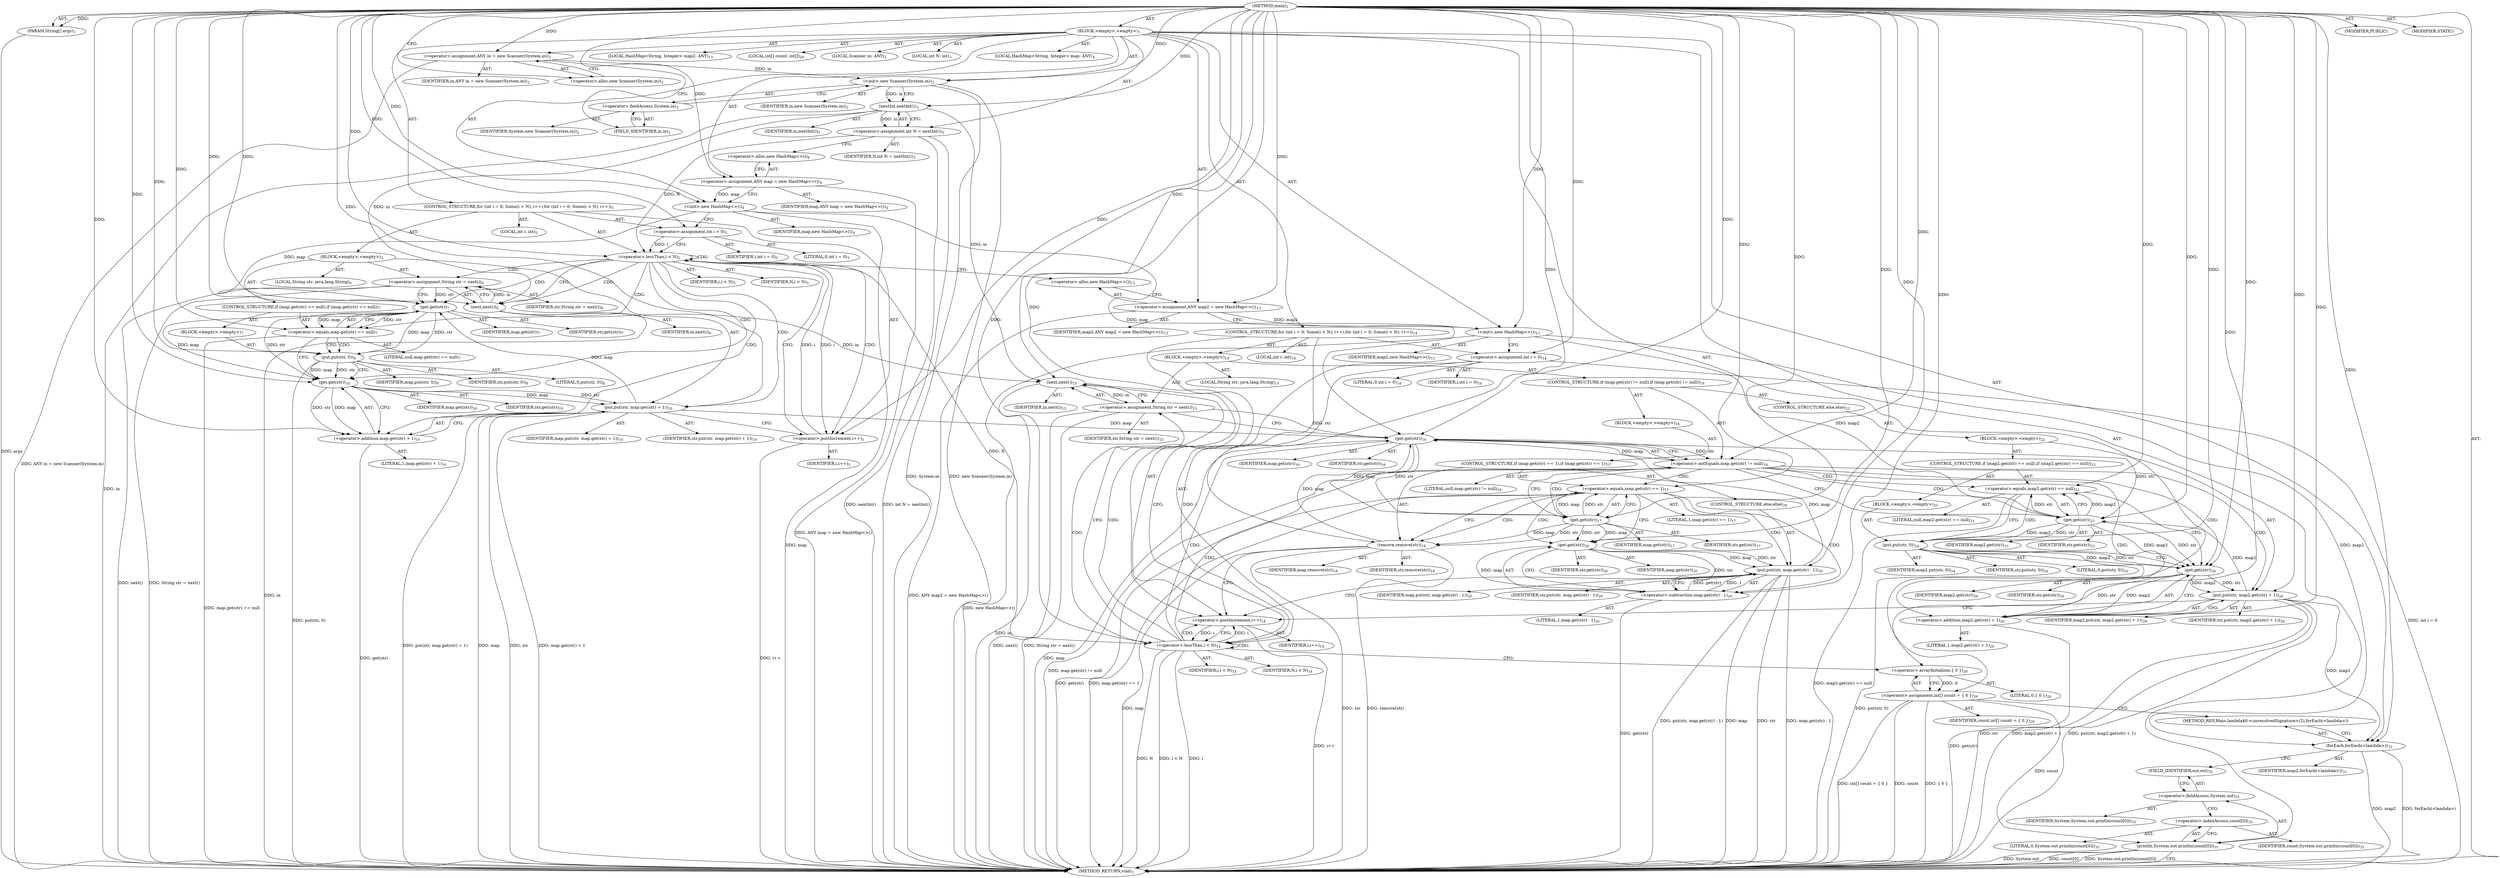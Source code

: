 digraph "main" {  
"35" [label = <(METHOD,main)<SUB>1</SUB>> ]
"20" [label = <(PARAM,String[] args)<SUB>1</SUB>> ]
"36" [label = <(BLOCK,&lt;empty&gt;,&lt;empty&gt;)<SUB>1</SUB>> ]
"4" [label = <(LOCAL,Scanner in: ANY)<SUB>2</SUB>> ]
"37" [label = <(&lt;operator&gt;.assignment,ANY in = new Scanner(System.in))<SUB>2</SUB>> ]
"38" [label = <(IDENTIFIER,in,ANY in = new Scanner(System.in))<SUB>2</SUB>> ]
"39" [label = <(&lt;operator&gt;.alloc,new Scanner(System.in))<SUB>2</SUB>> ]
"40" [label = <(&lt;init&gt;,new Scanner(System.in))<SUB>2</SUB>> ]
"3" [label = <(IDENTIFIER,in,new Scanner(System.in))<SUB>2</SUB>> ]
"41" [label = <(&lt;operator&gt;.fieldAccess,System.in)<SUB>2</SUB>> ]
"42" [label = <(IDENTIFIER,System,new Scanner(System.in))<SUB>2</SUB>> ]
"43" [label = <(FIELD_IDENTIFIER,in,in)<SUB>2</SUB>> ]
"18" [label = <(LOCAL,int N: int)<SUB>3</SUB>> ]
"44" [label = <(&lt;operator&gt;.assignment,int N = nextInt())<SUB>3</SUB>> ]
"45" [label = <(IDENTIFIER,N,int N = nextInt())<SUB>3</SUB>> ]
"46" [label = <(nextInt,nextInt())<SUB>3</SUB>> ]
"47" [label = <(IDENTIFIER,in,nextInt())<SUB>3</SUB>> ]
"6" [label = <(LOCAL,HashMap&lt;String, Integer&gt; map: ANY)<SUB>4</SUB>> ]
"48" [label = <(&lt;operator&gt;.assignment,ANY map = new HashMap&lt;&gt;())<SUB>4</SUB>> ]
"49" [label = <(IDENTIFIER,map,ANY map = new HashMap&lt;&gt;())<SUB>4</SUB>> ]
"50" [label = <(&lt;operator&gt;.alloc,new HashMap&lt;&gt;())<SUB>4</SUB>> ]
"51" [label = <(&lt;init&gt;,new HashMap&lt;&gt;())<SUB>4</SUB>> ]
"5" [label = <(IDENTIFIER,map,new HashMap&lt;&gt;())<SUB>4</SUB>> ]
"52" [label = <(CONTROL_STRUCTURE,for (int i = 0; Some(i &lt; N); i++),for (int i = 0; Some(i &lt; N); i++))<SUB>5</SUB>> ]
"53" [label = <(LOCAL,int i: int)<SUB>5</SUB>> ]
"54" [label = <(&lt;operator&gt;.assignment,int i = 0)<SUB>5</SUB>> ]
"55" [label = <(IDENTIFIER,i,int i = 0)<SUB>5</SUB>> ]
"56" [label = <(LITERAL,0,int i = 0)<SUB>5</SUB>> ]
"57" [label = <(&lt;operator&gt;.lessThan,i &lt; N)<SUB>5</SUB>> ]
"58" [label = <(IDENTIFIER,i,i &lt; N)<SUB>5</SUB>> ]
"59" [label = <(IDENTIFIER,N,i &lt; N)<SUB>5</SUB>> ]
"60" [label = <(&lt;operator&gt;.postIncrement,i++)<SUB>5</SUB>> ]
"61" [label = <(IDENTIFIER,i,i++)<SUB>5</SUB>> ]
"62" [label = <(BLOCK,&lt;empty&gt;,&lt;empty&gt;)<SUB>5</SUB>> ]
"63" [label = <(LOCAL,String str: java.lang.String)<SUB>6</SUB>> ]
"64" [label = <(&lt;operator&gt;.assignment,String str = next())<SUB>6</SUB>> ]
"65" [label = <(IDENTIFIER,str,String str = next())<SUB>6</SUB>> ]
"66" [label = <(next,next())<SUB>6</SUB>> ]
"67" [label = <(IDENTIFIER,in,next())<SUB>6</SUB>> ]
"68" [label = <(CONTROL_STRUCTURE,if (map.get(str) == null),if (map.get(str) == null))<SUB>7</SUB>> ]
"69" [label = <(&lt;operator&gt;.equals,map.get(str) == null)<SUB>7</SUB>> ]
"70" [label = <(get,get(str))<SUB>7</SUB>> ]
"71" [label = <(IDENTIFIER,map,get(str))<SUB>7</SUB>> ]
"72" [label = <(IDENTIFIER,str,get(str))<SUB>7</SUB>> ]
"73" [label = <(LITERAL,null,map.get(str) == null)<SUB>7</SUB>> ]
"74" [label = <(BLOCK,&lt;empty&gt;,&lt;empty&gt;)<SUB>7</SUB>> ]
"75" [label = <(put,put(str, 0))<SUB>8</SUB>> ]
"76" [label = <(IDENTIFIER,map,put(str, 0))<SUB>8</SUB>> ]
"77" [label = <(IDENTIFIER,str,put(str, 0))<SUB>8</SUB>> ]
"78" [label = <(LITERAL,0,put(str, 0))<SUB>8</SUB>> ]
"79" [label = <(put,put(str, map.get(str) + 1))<SUB>10</SUB>> ]
"80" [label = <(IDENTIFIER,map,put(str, map.get(str) + 1))<SUB>10</SUB>> ]
"81" [label = <(IDENTIFIER,str,put(str, map.get(str) + 1))<SUB>10</SUB>> ]
"82" [label = <(&lt;operator&gt;.addition,map.get(str) + 1)<SUB>10</SUB>> ]
"83" [label = <(get,get(str))<SUB>10</SUB>> ]
"84" [label = <(IDENTIFIER,map,get(str))<SUB>10</SUB>> ]
"85" [label = <(IDENTIFIER,str,get(str))<SUB>10</SUB>> ]
"86" [label = <(LITERAL,1,map.get(str) + 1)<SUB>10</SUB>> ]
"8" [label = <(LOCAL,HashMap&lt;String, Integer&gt; map2: ANY)<SUB>13</SUB>> ]
"87" [label = <(&lt;operator&gt;.assignment,ANY map2 = new HashMap&lt;&gt;())<SUB>13</SUB>> ]
"88" [label = <(IDENTIFIER,map2,ANY map2 = new HashMap&lt;&gt;())<SUB>13</SUB>> ]
"89" [label = <(&lt;operator&gt;.alloc,new HashMap&lt;&gt;())<SUB>13</SUB>> ]
"90" [label = <(&lt;init&gt;,new HashMap&lt;&gt;())<SUB>13</SUB>> ]
"7" [label = <(IDENTIFIER,map2,new HashMap&lt;&gt;())<SUB>13</SUB>> ]
"91" [label = <(CONTROL_STRUCTURE,for (int i = 0; Some(i &lt; N); i++),for (int i = 0; Some(i &lt; N); i++))<SUB>14</SUB>> ]
"10" [label = <(LOCAL,int i: int)<SUB>14</SUB>> ]
"92" [label = <(&lt;operator&gt;.assignment,int i = 0)<SUB>14</SUB>> ]
"93" [label = <(IDENTIFIER,i,int i = 0)<SUB>14</SUB>> ]
"94" [label = <(LITERAL,0,int i = 0)<SUB>14</SUB>> ]
"95" [label = <(&lt;operator&gt;.lessThan,i &lt; N)<SUB>14</SUB>> ]
"96" [label = <(IDENTIFIER,i,i &lt; N)<SUB>14</SUB>> ]
"97" [label = <(IDENTIFIER,N,i &lt; N)<SUB>14</SUB>> ]
"98" [label = <(&lt;operator&gt;.postIncrement,i++)<SUB>14</SUB>> ]
"99" [label = <(IDENTIFIER,i,i++)<SUB>14</SUB>> ]
"100" [label = <(BLOCK,&lt;empty&gt;,&lt;empty&gt;)<SUB>14</SUB>> ]
"101" [label = <(LOCAL,String str: java.lang.String)<SUB>15</SUB>> ]
"102" [label = <(&lt;operator&gt;.assignment,String str = next())<SUB>15</SUB>> ]
"103" [label = <(IDENTIFIER,str,String str = next())<SUB>15</SUB>> ]
"104" [label = <(next,next())<SUB>15</SUB>> ]
"105" [label = <(IDENTIFIER,in,next())<SUB>15</SUB>> ]
"106" [label = <(CONTROL_STRUCTURE,if (map.get(str) != null),if (map.get(str) != null))<SUB>16</SUB>> ]
"107" [label = <(&lt;operator&gt;.notEquals,map.get(str) != null)<SUB>16</SUB>> ]
"108" [label = <(get,get(str))<SUB>16</SUB>> ]
"109" [label = <(IDENTIFIER,map,get(str))<SUB>16</SUB>> ]
"110" [label = <(IDENTIFIER,str,get(str))<SUB>16</SUB>> ]
"111" [label = <(LITERAL,null,map.get(str) != null)<SUB>16</SUB>> ]
"112" [label = <(BLOCK,&lt;empty&gt;,&lt;empty&gt;)<SUB>16</SUB>> ]
"113" [label = <(CONTROL_STRUCTURE,if (map.get(str) == 1),if (map.get(str) == 1))<SUB>17</SUB>> ]
"114" [label = <(&lt;operator&gt;.equals,map.get(str) == 1)<SUB>17</SUB>> ]
"115" [label = <(get,get(str))<SUB>17</SUB>> ]
"116" [label = <(IDENTIFIER,map,get(str))<SUB>17</SUB>> ]
"117" [label = <(IDENTIFIER,str,get(str))<SUB>17</SUB>> ]
"118" [label = <(LITERAL,1,map.get(str) == 1)<SUB>17</SUB>> ]
"119" [label = <(remove,remove(str))<SUB>18</SUB>> ]
"120" [label = <(IDENTIFIER,map,remove(str))<SUB>18</SUB>> ]
"121" [label = <(IDENTIFIER,str,remove(str))<SUB>18</SUB>> ]
"122" [label = <(CONTROL_STRUCTURE,else,else)<SUB>20</SUB>> ]
"123" [label = <(put,put(str, map.get(str) - 1))<SUB>20</SUB>> ]
"124" [label = <(IDENTIFIER,map,put(str, map.get(str) - 1))<SUB>20</SUB>> ]
"125" [label = <(IDENTIFIER,str,put(str, map.get(str) - 1))<SUB>20</SUB>> ]
"126" [label = <(&lt;operator&gt;.subtraction,map.get(str) - 1)<SUB>20</SUB>> ]
"127" [label = <(get,get(str))<SUB>20</SUB>> ]
"128" [label = <(IDENTIFIER,map,get(str))<SUB>20</SUB>> ]
"129" [label = <(IDENTIFIER,str,get(str))<SUB>20</SUB>> ]
"130" [label = <(LITERAL,1,map.get(str) - 1)<SUB>20</SUB>> ]
"131" [label = <(CONTROL_STRUCTURE,else,else)<SUB>22</SUB>> ]
"132" [label = <(BLOCK,&lt;empty&gt;,&lt;empty&gt;)<SUB>22</SUB>> ]
"133" [label = <(CONTROL_STRUCTURE,if (map2.get(str) == null),if (map2.get(str) == null))<SUB>23</SUB>> ]
"134" [label = <(&lt;operator&gt;.equals,map2.get(str) == null)<SUB>23</SUB>> ]
"135" [label = <(get,get(str))<SUB>23</SUB>> ]
"136" [label = <(IDENTIFIER,map2,get(str))<SUB>23</SUB>> ]
"137" [label = <(IDENTIFIER,str,get(str))<SUB>23</SUB>> ]
"138" [label = <(LITERAL,null,map2.get(str) == null)<SUB>23</SUB>> ]
"139" [label = <(BLOCK,&lt;empty&gt;,&lt;empty&gt;)<SUB>23</SUB>> ]
"140" [label = <(put,put(str, 0))<SUB>24</SUB>> ]
"141" [label = <(IDENTIFIER,map2,put(str, 0))<SUB>24</SUB>> ]
"142" [label = <(IDENTIFIER,str,put(str, 0))<SUB>24</SUB>> ]
"143" [label = <(LITERAL,0,put(str, 0))<SUB>24</SUB>> ]
"144" [label = <(put,put(str, map2.get(str) + 1))<SUB>26</SUB>> ]
"145" [label = <(IDENTIFIER,map2,put(str, map2.get(str) + 1))<SUB>26</SUB>> ]
"146" [label = <(IDENTIFIER,str,put(str, map2.get(str) + 1))<SUB>26</SUB>> ]
"147" [label = <(&lt;operator&gt;.addition,map2.get(str) + 1)<SUB>26</SUB>> ]
"148" [label = <(get,get(str))<SUB>26</SUB>> ]
"149" [label = <(IDENTIFIER,map2,get(str))<SUB>26</SUB>> ]
"150" [label = <(IDENTIFIER,str,get(str))<SUB>26</SUB>> ]
"151" [label = <(LITERAL,1,map2.get(str) + 1)<SUB>26</SUB>> ]
"14" [label = <(LOCAL,int[] count: int[])<SUB>29</SUB>> ]
"152" [label = <(&lt;operator&gt;.assignment,int[] count = { 0 })<SUB>29</SUB>> ]
"153" [label = <(IDENTIFIER,count,int[] count = { 0 })<SUB>29</SUB>> ]
"154" [label = <(&lt;operator&gt;.arrayInitializer,{ 0 })<SUB>29</SUB>> ]
"155" [label = <(LITERAL,0,{ 0 })<SUB>29</SUB>> ]
"156" [label = <(forEach,forEach(&lt;lambda&gt;))<SUB>31</SUB>> ]
"157" [label = <(IDENTIFIER,map2,forEach(&lt;lambda&gt;))<SUB>31</SUB>> ]
"11" [label = <(METHOD_REF,Main.lambda$0:&lt;unresolvedSignature&gt;(2),forEach(&lt;lambda&gt;))> ]
"158" [label = <(println,System.out.println(count[0]))<SUB>35</SUB>> ]
"159" [label = <(&lt;operator&gt;.fieldAccess,System.out)<SUB>35</SUB>> ]
"160" [label = <(IDENTIFIER,System,System.out.println(count[0]))<SUB>35</SUB>> ]
"161" [label = <(FIELD_IDENTIFIER,out,out)<SUB>35</SUB>> ]
"162" [label = <(&lt;operator&gt;.indexAccess,count[0])<SUB>35</SUB>> ]
"163" [label = <(IDENTIFIER,count,System.out.println(count[0]))<SUB>35</SUB>> ]
"164" [label = <(LITERAL,0,System.out.println(count[0]))<SUB>35</SUB>> ]
"165" [label = <(MODIFIER,PUBLIC)> ]
"166" [label = <(MODIFIER,STATIC)> ]
"167" [label = <(METHOD_RETURN,void)<SUB>1</SUB>> ]
  "35" -> "20"  [ label = "AST: "] 
  "35" -> "36"  [ label = "AST: "] 
  "35" -> "165"  [ label = "AST: "] 
  "35" -> "166"  [ label = "AST: "] 
  "35" -> "167"  [ label = "AST: "] 
  "36" -> "4"  [ label = "AST: "] 
  "36" -> "37"  [ label = "AST: "] 
  "36" -> "40"  [ label = "AST: "] 
  "36" -> "18"  [ label = "AST: "] 
  "36" -> "44"  [ label = "AST: "] 
  "36" -> "6"  [ label = "AST: "] 
  "36" -> "48"  [ label = "AST: "] 
  "36" -> "51"  [ label = "AST: "] 
  "36" -> "52"  [ label = "AST: "] 
  "36" -> "8"  [ label = "AST: "] 
  "36" -> "87"  [ label = "AST: "] 
  "36" -> "90"  [ label = "AST: "] 
  "36" -> "91"  [ label = "AST: "] 
  "36" -> "14"  [ label = "AST: "] 
  "36" -> "152"  [ label = "AST: "] 
  "36" -> "156"  [ label = "AST: "] 
  "36" -> "158"  [ label = "AST: "] 
  "37" -> "38"  [ label = "AST: "] 
  "37" -> "39"  [ label = "AST: "] 
  "40" -> "3"  [ label = "AST: "] 
  "40" -> "41"  [ label = "AST: "] 
  "41" -> "42"  [ label = "AST: "] 
  "41" -> "43"  [ label = "AST: "] 
  "44" -> "45"  [ label = "AST: "] 
  "44" -> "46"  [ label = "AST: "] 
  "46" -> "47"  [ label = "AST: "] 
  "48" -> "49"  [ label = "AST: "] 
  "48" -> "50"  [ label = "AST: "] 
  "51" -> "5"  [ label = "AST: "] 
  "52" -> "53"  [ label = "AST: "] 
  "52" -> "54"  [ label = "AST: "] 
  "52" -> "57"  [ label = "AST: "] 
  "52" -> "60"  [ label = "AST: "] 
  "52" -> "62"  [ label = "AST: "] 
  "54" -> "55"  [ label = "AST: "] 
  "54" -> "56"  [ label = "AST: "] 
  "57" -> "58"  [ label = "AST: "] 
  "57" -> "59"  [ label = "AST: "] 
  "60" -> "61"  [ label = "AST: "] 
  "62" -> "63"  [ label = "AST: "] 
  "62" -> "64"  [ label = "AST: "] 
  "62" -> "68"  [ label = "AST: "] 
  "62" -> "79"  [ label = "AST: "] 
  "64" -> "65"  [ label = "AST: "] 
  "64" -> "66"  [ label = "AST: "] 
  "66" -> "67"  [ label = "AST: "] 
  "68" -> "69"  [ label = "AST: "] 
  "68" -> "74"  [ label = "AST: "] 
  "69" -> "70"  [ label = "AST: "] 
  "69" -> "73"  [ label = "AST: "] 
  "70" -> "71"  [ label = "AST: "] 
  "70" -> "72"  [ label = "AST: "] 
  "74" -> "75"  [ label = "AST: "] 
  "75" -> "76"  [ label = "AST: "] 
  "75" -> "77"  [ label = "AST: "] 
  "75" -> "78"  [ label = "AST: "] 
  "79" -> "80"  [ label = "AST: "] 
  "79" -> "81"  [ label = "AST: "] 
  "79" -> "82"  [ label = "AST: "] 
  "82" -> "83"  [ label = "AST: "] 
  "82" -> "86"  [ label = "AST: "] 
  "83" -> "84"  [ label = "AST: "] 
  "83" -> "85"  [ label = "AST: "] 
  "87" -> "88"  [ label = "AST: "] 
  "87" -> "89"  [ label = "AST: "] 
  "90" -> "7"  [ label = "AST: "] 
  "91" -> "10"  [ label = "AST: "] 
  "91" -> "92"  [ label = "AST: "] 
  "91" -> "95"  [ label = "AST: "] 
  "91" -> "98"  [ label = "AST: "] 
  "91" -> "100"  [ label = "AST: "] 
  "92" -> "93"  [ label = "AST: "] 
  "92" -> "94"  [ label = "AST: "] 
  "95" -> "96"  [ label = "AST: "] 
  "95" -> "97"  [ label = "AST: "] 
  "98" -> "99"  [ label = "AST: "] 
  "100" -> "101"  [ label = "AST: "] 
  "100" -> "102"  [ label = "AST: "] 
  "100" -> "106"  [ label = "AST: "] 
  "102" -> "103"  [ label = "AST: "] 
  "102" -> "104"  [ label = "AST: "] 
  "104" -> "105"  [ label = "AST: "] 
  "106" -> "107"  [ label = "AST: "] 
  "106" -> "112"  [ label = "AST: "] 
  "106" -> "131"  [ label = "AST: "] 
  "107" -> "108"  [ label = "AST: "] 
  "107" -> "111"  [ label = "AST: "] 
  "108" -> "109"  [ label = "AST: "] 
  "108" -> "110"  [ label = "AST: "] 
  "112" -> "113"  [ label = "AST: "] 
  "113" -> "114"  [ label = "AST: "] 
  "113" -> "119"  [ label = "AST: "] 
  "113" -> "122"  [ label = "AST: "] 
  "114" -> "115"  [ label = "AST: "] 
  "114" -> "118"  [ label = "AST: "] 
  "115" -> "116"  [ label = "AST: "] 
  "115" -> "117"  [ label = "AST: "] 
  "119" -> "120"  [ label = "AST: "] 
  "119" -> "121"  [ label = "AST: "] 
  "122" -> "123"  [ label = "AST: "] 
  "123" -> "124"  [ label = "AST: "] 
  "123" -> "125"  [ label = "AST: "] 
  "123" -> "126"  [ label = "AST: "] 
  "126" -> "127"  [ label = "AST: "] 
  "126" -> "130"  [ label = "AST: "] 
  "127" -> "128"  [ label = "AST: "] 
  "127" -> "129"  [ label = "AST: "] 
  "131" -> "132"  [ label = "AST: "] 
  "132" -> "133"  [ label = "AST: "] 
  "132" -> "144"  [ label = "AST: "] 
  "133" -> "134"  [ label = "AST: "] 
  "133" -> "139"  [ label = "AST: "] 
  "134" -> "135"  [ label = "AST: "] 
  "134" -> "138"  [ label = "AST: "] 
  "135" -> "136"  [ label = "AST: "] 
  "135" -> "137"  [ label = "AST: "] 
  "139" -> "140"  [ label = "AST: "] 
  "140" -> "141"  [ label = "AST: "] 
  "140" -> "142"  [ label = "AST: "] 
  "140" -> "143"  [ label = "AST: "] 
  "144" -> "145"  [ label = "AST: "] 
  "144" -> "146"  [ label = "AST: "] 
  "144" -> "147"  [ label = "AST: "] 
  "147" -> "148"  [ label = "AST: "] 
  "147" -> "151"  [ label = "AST: "] 
  "148" -> "149"  [ label = "AST: "] 
  "148" -> "150"  [ label = "AST: "] 
  "152" -> "153"  [ label = "AST: "] 
  "152" -> "154"  [ label = "AST: "] 
  "154" -> "155"  [ label = "AST: "] 
  "156" -> "157"  [ label = "AST: "] 
  "156" -> "11"  [ label = "AST: "] 
  "158" -> "159"  [ label = "AST: "] 
  "158" -> "162"  [ label = "AST: "] 
  "159" -> "160"  [ label = "AST: "] 
  "159" -> "161"  [ label = "AST: "] 
  "162" -> "163"  [ label = "AST: "] 
  "162" -> "164"  [ label = "AST: "] 
  "37" -> "43"  [ label = "CFG: "] 
  "40" -> "46"  [ label = "CFG: "] 
  "44" -> "50"  [ label = "CFG: "] 
  "48" -> "51"  [ label = "CFG: "] 
  "51" -> "54"  [ label = "CFG: "] 
  "87" -> "90"  [ label = "CFG: "] 
  "90" -> "92"  [ label = "CFG: "] 
  "152" -> "11"  [ label = "CFG: "] 
  "156" -> "161"  [ label = "CFG: "] 
  "158" -> "167"  [ label = "CFG: "] 
  "39" -> "37"  [ label = "CFG: "] 
  "41" -> "40"  [ label = "CFG: "] 
  "46" -> "44"  [ label = "CFG: "] 
  "50" -> "48"  [ label = "CFG: "] 
  "54" -> "57"  [ label = "CFG: "] 
  "57" -> "66"  [ label = "CFG: "] 
  "57" -> "89"  [ label = "CFG: "] 
  "60" -> "57"  [ label = "CFG: "] 
  "89" -> "87"  [ label = "CFG: "] 
  "92" -> "95"  [ label = "CFG: "] 
  "95" -> "104"  [ label = "CFG: "] 
  "95" -> "154"  [ label = "CFG: "] 
  "98" -> "95"  [ label = "CFG: "] 
  "154" -> "152"  [ label = "CFG: "] 
  "11" -> "156"  [ label = "CFG: "] 
  "159" -> "162"  [ label = "CFG: "] 
  "162" -> "158"  [ label = "CFG: "] 
  "43" -> "41"  [ label = "CFG: "] 
  "64" -> "70"  [ label = "CFG: "] 
  "79" -> "60"  [ label = "CFG: "] 
  "102" -> "108"  [ label = "CFG: "] 
  "161" -> "159"  [ label = "CFG: "] 
  "66" -> "64"  [ label = "CFG: "] 
  "69" -> "75"  [ label = "CFG: "] 
  "69" -> "83"  [ label = "CFG: "] 
  "82" -> "79"  [ label = "CFG: "] 
  "104" -> "102"  [ label = "CFG: "] 
  "107" -> "115"  [ label = "CFG: "] 
  "107" -> "135"  [ label = "CFG: "] 
  "70" -> "69"  [ label = "CFG: "] 
  "75" -> "83"  [ label = "CFG: "] 
  "83" -> "82"  [ label = "CFG: "] 
  "108" -> "107"  [ label = "CFG: "] 
  "114" -> "119"  [ label = "CFG: "] 
  "114" -> "127"  [ label = "CFG: "] 
  "119" -> "98"  [ label = "CFG: "] 
  "144" -> "98"  [ label = "CFG: "] 
  "115" -> "114"  [ label = "CFG: "] 
  "123" -> "98"  [ label = "CFG: "] 
  "134" -> "140"  [ label = "CFG: "] 
  "134" -> "148"  [ label = "CFG: "] 
  "147" -> "144"  [ label = "CFG: "] 
  "126" -> "123"  [ label = "CFG: "] 
  "135" -> "134"  [ label = "CFG: "] 
  "140" -> "148"  [ label = "CFG: "] 
  "148" -> "147"  [ label = "CFG: "] 
  "127" -> "126"  [ label = "CFG: "] 
  "35" -> "39"  [ label = "CFG: "] 
  "20" -> "167"  [ label = "DDG: args"] 
  "37" -> "167"  [ label = "DDG: ANY in = new Scanner(System.in)"] 
  "40" -> "167"  [ label = "DDG: System.in"] 
  "40" -> "167"  [ label = "DDG: new Scanner(System.in)"] 
  "46" -> "167"  [ label = "DDG: in"] 
  "44" -> "167"  [ label = "DDG: nextInt()"] 
  "44" -> "167"  [ label = "DDG: int N = nextInt()"] 
  "48" -> "167"  [ label = "DDG: ANY map = new HashMap&lt;&gt;()"] 
  "51" -> "167"  [ label = "DDG: map"] 
  "87" -> "167"  [ label = "DDG: ANY map2 = new HashMap&lt;&gt;()"] 
  "90" -> "167"  [ label = "DDG: new HashMap&lt;&gt;()"] 
  "92" -> "167"  [ label = "DDG: int i = 0"] 
  "95" -> "167"  [ label = "DDG: i"] 
  "95" -> "167"  [ label = "DDG: N"] 
  "95" -> "167"  [ label = "DDG: i &lt; N"] 
  "152" -> "167"  [ label = "DDG: count"] 
  "152" -> "167"  [ label = "DDG: { 0 }"] 
  "152" -> "167"  [ label = "DDG: int[] count = { 0 }"] 
  "156" -> "167"  [ label = "DDG: map2"] 
  "156" -> "167"  [ label = "DDG: forEach(&lt;lambda&gt;)"] 
  "158" -> "167"  [ label = "DDG: System.out"] 
  "158" -> "167"  [ label = "DDG: count[0]"] 
  "158" -> "167"  [ label = "DDG: System.out.println(count[0])"] 
  "104" -> "167"  [ label = "DDG: in"] 
  "102" -> "167"  [ label = "DDG: next()"] 
  "102" -> "167"  [ label = "DDG: String str = next()"] 
  "108" -> "167"  [ label = "DDG: map"] 
  "107" -> "167"  [ label = "DDG: map.get(str) != null"] 
  "134" -> "167"  [ label = "DDG: map2.get(str) == null"] 
  "140" -> "167"  [ label = "DDG: put(str, 0)"] 
  "144" -> "167"  [ label = "DDG: str"] 
  "147" -> "167"  [ label = "DDG: get(str)"] 
  "144" -> "167"  [ label = "DDG: map2.get(str) + 1"] 
  "144" -> "167"  [ label = "DDG: put(str, map2.get(str) + 1)"] 
  "114" -> "167"  [ label = "DDG: get(str)"] 
  "114" -> "167"  [ label = "DDG: map.get(str) == 1"] 
  "123" -> "167"  [ label = "DDG: map"] 
  "123" -> "167"  [ label = "DDG: str"] 
  "126" -> "167"  [ label = "DDG: get(str)"] 
  "123" -> "167"  [ label = "DDG: map.get(str) - 1"] 
  "123" -> "167"  [ label = "DDG: put(str, map.get(str) - 1)"] 
  "119" -> "167"  [ label = "DDG: map"] 
  "119" -> "167"  [ label = "DDG: str"] 
  "119" -> "167"  [ label = "DDG: remove(str)"] 
  "98" -> "167"  [ label = "DDG: i++"] 
  "66" -> "167"  [ label = "DDG: in"] 
  "64" -> "167"  [ label = "DDG: next()"] 
  "64" -> "167"  [ label = "DDG: String str = next()"] 
  "69" -> "167"  [ label = "DDG: map.get(str) == null"] 
  "75" -> "167"  [ label = "DDG: put(str, 0)"] 
  "79" -> "167"  [ label = "DDG: map"] 
  "79" -> "167"  [ label = "DDG: str"] 
  "82" -> "167"  [ label = "DDG: get(str)"] 
  "79" -> "167"  [ label = "DDG: map.get(str) + 1"] 
  "79" -> "167"  [ label = "DDG: put(str, map.get(str) + 1)"] 
  "60" -> "167"  [ label = "DDG: i++"] 
  "35" -> "20"  [ label = "DDG: "] 
  "35" -> "37"  [ label = "DDG: "] 
  "46" -> "44"  [ label = "DDG: in"] 
  "35" -> "48"  [ label = "DDG: "] 
  "35" -> "87"  [ label = "DDG: "] 
  "154" -> "152"  [ label = "DDG: 0"] 
  "37" -> "40"  [ label = "DDG: in"] 
  "35" -> "40"  [ label = "DDG: "] 
  "48" -> "51"  [ label = "DDG: map"] 
  "35" -> "51"  [ label = "DDG: "] 
  "35" -> "54"  [ label = "DDG: "] 
  "87" -> "90"  [ label = "DDG: map2"] 
  "35" -> "90"  [ label = "DDG: "] 
  "35" -> "92"  [ label = "DDG: "] 
  "90" -> "156"  [ label = "DDG: map2"] 
  "144" -> "156"  [ label = "DDG: map2"] 
  "35" -> "156"  [ label = "DDG: "] 
  "152" -> "158"  [ label = "DDG: count"] 
  "40" -> "46"  [ label = "DDG: in"] 
  "35" -> "46"  [ label = "DDG: "] 
  "54" -> "57"  [ label = "DDG: i"] 
  "60" -> "57"  [ label = "DDG: i"] 
  "35" -> "57"  [ label = "DDG: "] 
  "44" -> "57"  [ label = "DDG: N"] 
  "57" -> "60"  [ label = "DDG: i"] 
  "35" -> "60"  [ label = "DDG: "] 
  "66" -> "64"  [ label = "DDG: in"] 
  "92" -> "95"  [ label = "DDG: i"] 
  "98" -> "95"  [ label = "DDG: i"] 
  "35" -> "95"  [ label = "DDG: "] 
  "57" -> "95"  [ label = "DDG: N"] 
  "95" -> "98"  [ label = "DDG: i"] 
  "35" -> "98"  [ label = "DDG: "] 
  "104" -> "102"  [ label = "DDG: in"] 
  "35" -> "154"  [ label = "DDG: "] 
  "83" -> "79"  [ label = "DDG: map"] 
  "35" -> "79"  [ label = "DDG: "] 
  "83" -> "79"  [ label = "DDG: str"] 
  "46" -> "66"  [ label = "DDG: in"] 
  "35" -> "66"  [ label = "DDG: "] 
  "70" -> "69"  [ label = "DDG: map"] 
  "70" -> "69"  [ label = "DDG: str"] 
  "35" -> "69"  [ label = "DDG: "] 
  "83" -> "82"  [ label = "DDG: map"] 
  "83" -> "82"  [ label = "DDG: str"] 
  "35" -> "82"  [ label = "DDG: "] 
  "46" -> "104"  [ label = "DDG: in"] 
  "66" -> "104"  [ label = "DDG: in"] 
  "35" -> "104"  [ label = "DDG: "] 
  "108" -> "107"  [ label = "DDG: map"] 
  "108" -> "107"  [ label = "DDG: str"] 
  "35" -> "107"  [ label = "DDG: "] 
  "51" -> "70"  [ label = "DDG: map"] 
  "79" -> "70"  [ label = "DDG: map"] 
  "35" -> "70"  [ label = "DDG: "] 
  "64" -> "70"  [ label = "DDG: str"] 
  "70" -> "75"  [ label = "DDG: map"] 
  "35" -> "75"  [ label = "DDG: "] 
  "70" -> "75"  [ label = "DDG: str"] 
  "70" -> "83"  [ label = "DDG: map"] 
  "75" -> "83"  [ label = "DDG: map"] 
  "35" -> "83"  [ label = "DDG: "] 
  "70" -> "83"  [ label = "DDG: str"] 
  "75" -> "83"  [ label = "DDG: str"] 
  "51" -> "108"  [ label = "DDG: map"] 
  "123" -> "108"  [ label = "DDG: map"] 
  "119" -> "108"  [ label = "DDG: map"] 
  "79" -> "108"  [ label = "DDG: map"] 
  "35" -> "108"  [ label = "DDG: "] 
  "102" -> "108"  [ label = "DDG: str"] 
  "115" -> "114"  [ label = "DDG: map"] 
  "115" -> "114"  [ label = "DDG: str"] 
  "35" -> "114"  [ label = "DDG: "] 
  "115" -> "119"  [ label = "DDG: map"] 
  "35" -> "119"  [ label = "DDG: "] 
  "115" -> "119"  [ label = "DDG: str"] 
  "148" -> "144"  [ label = "DDG: map2"] 
  "35" -> "144"  [ label = "DDG: "] 
  "148" -> "144"  [ label = "DDG: str"] 
  "108" -> "115"  [ label = "DDG: map"] 
  "35" -> "115"  [ label = "DDG: "] 
  "108" -> "115"  [ label = "DDG: str"] 
  "127" -> "123"  [ label = "DDG: map"] 
  "35" -> "123"  [ label = "DDG: "] 
  "127" -> "123"  [ label = "DDG: str"] 
  "126" -> "123"  [ label = "DDG: get(str)"] 
  "126" -> "123"  [ label = "DDG: 1"] 
  "135" -> "134"  [ label = "DDG: map2"] 
  "135" -> "134"  [ label = "DDG: str"] 
  "35" -> "134"  [ label = "DDG: "] 
  "148" -> "147"  [ label = "DDG: map2"] 
  "148" -> "147"  [ label = "DDG: str"] 
  "35" -> "147"  [ label = "DDG: "] 
  "127" -> "126"  [ label = "DDG: map"] 
  "127" -> "126"  [ label = "DDG: str"] 
  "35" -> "126"  [ label = "DDG: "] 
  "90" -> "135"  [ label = "DDG: map2"] 
  "144" -> "135"  [ label = "DDG: map2"] 
  "35" -> "135"  [ label = "DDG: "] 
  "108" -> "135"  [ label = "DDG: str"] 
  "135" -> "140"  [ label = "DDG: map2"] 
  "35" -> "140"  [ label = "DDG: "] 
  "135" -> "140"  [ label = "DDG: str"] 
  "135" -> "148"  [ label = "DDG: map2"] 
  "140" -> "148"  [ label = "DDG: map2"] 
  "35" -> "148"  [ label = "DDG: "] 
  "135" -> "148"  [ label = "DDG: str"] 
  "140" -> "148"  [ label = "DDG: str"] 
  "115" -> "127"  [ label = "DDG: map"] 
  "35" -> "127"  [ label = "DDG: "] 
  "115" -> "127"  [ label = "DDG: str"] 
  "57" -> "60"  [ label = "CDG: "] 
  "57" -> "64"  [ label = "CDG: "] 
  "57" -> "57"  [ label = "CDG: "] 
  "57" -> "66"  [ label = "CDG: "] 
  "57" -> "69"  [ label = "CDG: "] 
  "57" -> "82"  [ label = "CDG: "] 
  "57" -> "79"  [ label = "CDG: "] 
  "57" -> "83"  [ label = "CDG: "] 
  "57" -> "70"  [ label = "CDG: "] 
  "95" -> "107"  [ label = "CDG: "] 
  "95" -> "98"  [ label = "CDG: "] 
  "95" -> "102"  [ label = "CDG: "] 
  "95" -> "104"  [ label = "CDG: "] 
  "95" -> "95"  [ label = "CDG: "] 
  "95" -> "108"  [ label = "CDG: "] 
  "69" -> "75"  [ label = "CDG: "] 
  "107" -> "115"  [ label = "CDG: "] 
  "107" -> "114"  [ label = "CDG: "] 
  "107" -> "144"  [ label = "CDG: "] 
  "107" -> "134"  [ label = "CDG: "] 
  "107" -> "148"  [ label = "CDG: "] 
  "107" -> "147"  [ label = "CDG: "] 
  "107" -> "135"  [ label = "CDG: "] 
  "114" -> "119"  [ label = "CDG: "] 
  "114" -> "123"  [ label = "CDG: "] 
  "114" -> "126"  [ label = "CDG: "] 
  "114" -> "127"  [ label = "CDG: "] 
  "134" -> "140"  [ label = "CDG: "] 
}
